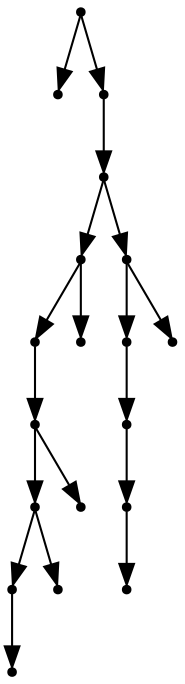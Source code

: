 digraph {
  18 [shape=point];
  0 [shape=point];
  17 [shape=point];
  16 [shape=point];
  9 [shape=point];
  7 [shape=point];
  6 [shape=point];
  4 [shape=point];
  2 [shape=point];
  1 [shape=point];
  3 [shape=point];
  5 [shape=point];
  8 [shape=point];
  15 [shape=point];
  13 [shape=point];
  12 [shape=point];
  11 [shape=point];
  10 [shape=point];
  14 [shape=point];
18 -> 0;
18 -> 17;
17 -> 16;
16 -> 9;
9 -> 7;
7 -> 6;
6 -> 4;
4 -> 2;
2 -> 1;
4 -> 3;
6 -> 5;
9 -> 8;
16 -> 15;
15 -> 13;
13 -> 12;
12 -> 11;
11 -> 10;
15 -> 14;
}
